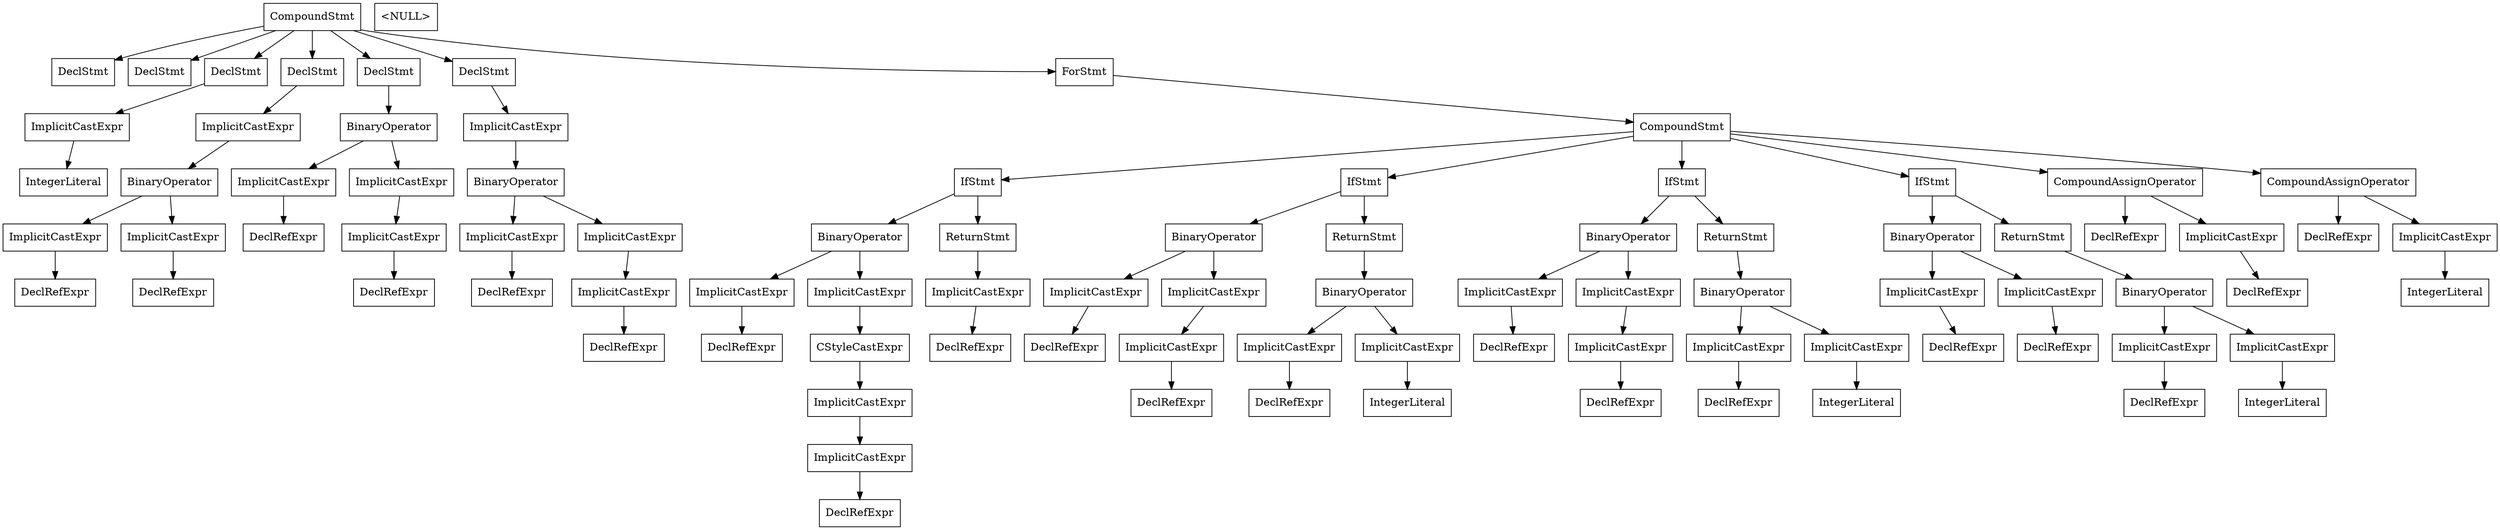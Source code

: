 digraph unnamed {

	Node0x55efdd4f4728 [shape=record,label="{CompoundStmt}"];
	Node0x55efdd4f4728 -> Node0x55efdd4f0cb0;
	Node0x55efdd4f4728 -> Node0x55efdd4f3968;
	Node0x55efdd4f4728 -> Node0x55efdd4f3a00;
	Node0x55efdd4f4728 -> Node0x55efdd4f3b80;
	Node0x55efdd4f4728 -> Node0x55efdd4f3d00;
	Node0x55efdd4f4728 -> Node0x55efdd4f3e98;
	Node0x55efdd4f4728 -> Node0x55efdd4f46f0;
	Node0x55efdd4f0cb0 [shape=record,label="{DeclStmt}"];
	Node0x55efdd4f3968 [shape=record,label="{DeclStmt}"];
	Node0x55efdd4f3a00 [shape=record,label="{DeclStmt}"];
	Node0x55efdd4f3a00 -> Node0x55efdd4f39e8;
	Node0x55efdd4f39e8 [shape=record,label="{ImplicitCastExpr}"];
	Node0x55efdd4f39e8 -> Node0x55efdd491e60;
	Node0x55efdd491e60 [shape=record,label="{IntegerLiteral}"];
	Node0x55efdd4f3b80 [shape=record,label="{DeclStmt}"];
	Node0x55efdd4f3b80 -> Node0x55efdd4f3b10;
	Node0x55efdd4f3b10 [shape=record,label="{ImplicitCastExpr}"];
	Node0x55efdd4f3b10 -> Node0x55efdd4f3af0;
	Node0x55efdd4f3af0 [shape=record,label="{BinaryOperator}"];
	Node0x55efdd4f3af0 -> Node0x55efdd4f3ac0;
	Node0x55efdd4f3af0 -> Node0x55efdd4f3ad8;
	Node0x55efdd4f3ac0 [shape=record,label="{ImplicitCastExpr}"];
	Node0x55efdd4f3ac0 -> Node0x55efdd4f3a80;
	Node0x55efdd4f3a80 [shape=record,label="{DeclRefExpr}"];
	Node0x55efdd4f3ad8 [shape=record,label="{ImplicitCastExpr}"];
	Node0x55efdd4f3ad8 -> Node0x55efdd4f3aa0;
	Node0x55efdd4f3aa0 [shape=record,label="{DeclRefExpr}"];
	Node0x55efdd4f3d00 [shape=record,label="{DeclStmt}"];
	Node0x55efdd4f3d00 -> Node0x55efdd4f3c88;
	Node0x55efdd4f3c88 [shape=record,label="{BinaryOperator}"];
	Node0x55efdd4f3c88 -> Node0x55efdd4f3c40;
	Node0x55efdd4f3c88 -> Node0x55efdd4f3c70;
	Node0x55efdd4f3c40 [shape=record,label="{ImplicitCastExpr}"];
	Node0x55efdd4f3c40 -> Node0x55efdd4f3c00;
	Node0x55efdd4f3c00 [shape=record,label="{DeclRefExpr}"];
	Node0x55efdd4f3c70 [shape=record,label="{ImplicitCastExpr}"];
	Node0x55efdd4f3c70 -> Node0x55efdd4f3c58;
	Node0x55efdd4f3c58 [shape=record,label="{ImplicitCastExpr}"];
	Node0x55efdd4f3c58 -> Node0x55efdd4f3c20;
	Node0x55efdd4f3c20 [shape=record,label="{DeclRefExpr}"];
	Node0x55efdd4f3e98 [shape=record,label="{DeclStmt}"];
	Node0x55efdd4f3e98 -> Node0x55efdd4f3e28;
	Node0x55efdd4f3e28 [shape=record,label="{ImplicitCastExpr}"];
	Node0x55efdd4f3e28 -> Node0x55efdd4f3e08;
	Node0x55efdd4f3e08 [shape=record,label="{BinaryOperator}"];
	Node0x55efdd4f3e08 -> Node0x55efdd4f3dc0;
	Node0x55efdd4f3e08 -> Node0x55efdd4f3df0;
	Node0x55efdd4f3dc0 [shape=record,label="{ImplicitCastExpr}"];
	Node0x55efdd4f3dc0 -> Node0x55efdd4f3d80;
	Node0x55efdd4f3d80 [shape=record,label="{DeclRefExpr}"];
	Node0x55efdd4f3df0 [shape=record,label="{ImplicitCastExpr}"];
	Node0x55efdd4f3df0 -> Node0x55efdd4f3dd8;
	Node0x55efdd4f3dd8 [shape=record,label="{ImplicitCastExpr}"];
	Node0x55efdd4f3dd8 -> Node0x55efdd4f3da0;
	Node0x55efdd4f3da0 [shape=record,label="{DeclRefExpr}"];
	Node0x55efdd4f46f0 [shape=record,label="{ForStmt}"];
	Node0x55efdd4f46f0 -> Node0x55efdd4f46b0;
	Node0x0 [shape=record,label="{\<NULL\>}"];
	Node0x55efdd4f46b0 [shape=record,label="{CompoundStmt}"];
	Node0x55efdd4f46b0 -> Node0x55efdd4f4060;
	Node0x55efdd4f46b0 -> Node0x55efdd4f4228;
	Node0x55efdd4f46b0 -> Node0x55efdd4f43f0;
	Node0x55efdd4f46b0 -> Node0x55efdd4f45a0;
	Node0x55efdd4f46b0 -> Node0x55efdd4f4618;
	Node0x55efdd4f46b0 -> Node0x55efdd4f4680;
	Node0x55efdd4f4060 [shape=record,label="{IfStmt}"];
	Node0x55efdd4f4060 -> Node0x55efdd4f3ff8;
	Node0x55efdd4f4060 -> Node0x55efdd4f4050;
	Node0x55efdd4f3ff8 [shape=record,label="{BinaryOperator}"];
	Node0x55efdd4f3ff8 -> Node0x55efdd4f3fc8;
	Node0x55efdd4f3ff8 -> Node0x55efdd4f3fe0;
	Node0x55efdd4f3fc8 [shape=record,label="{ImplicitCastExpr}"];
	Node0x55efdd4f3fc8 -> Node0x55efdd4f3f30;
	Node0x55efdd4f3f30 [shape=record,label="{DeclRefExpr}"];
	Node0x55efdd4f3fe0 [shape=record,label="{ImplicitCastExpr}"];
	Node0x55efdd4f3fe0 -> Node0x55efdd4f3fa0;
	Node0x55efdd4f3fa0 [shape=record,label="{CStyleCastExpr}"];
	Node0x55efdd4f3fa0 -> Node0x55efdd4f3f88;
	Node0x55efdd4f3f88 [shape=record,label="{ImplicitCastExpr}"];
	Node0x55efdd4f3f88 -> Node0x55efdd4f3f70;
	Node0x55efdd4f3f70 [shape=record,label="{ImplicitCastExpr}"];
	Node0x55efdd4f3f70 -> Node0x55efdd4f3f50;
	Node0x55efdd4f3f50 [shape=record,label="{DeclRefExpr}"];
	Node0x55efdd4f4050 [shape=record,label="{ReturnStmt}"];
	Node0x55efdd4f4050 -> Node0x55efdd4f4038;
	Node0x55efdd4f4038 [shape=record,label="{ImplicitCastExpr}"];
	Node0x55efdd4f4038 -> Node0x55efdd4f4018;
	Node0x55efdd4f4018 [shape=record,label="{DeclRefExpr}"];
	Node0x55efdd4f4228 [shape=record,label="{IfStmt}"];
	Node0x55efdd4f4228 -> Node0x55efdd4f4188;
	Node0x55efdd4f4228 -> Node0x55efdd4f4218;
	Node0x55efdd4f4188 [shape=record,label="{BinaryOperator}"];
	Node0x55efdd4f4188 -> Node0x55efdd4f4140;
	Node0x55efdd4f4188 -> Node0x55efdd4f4170;
	Node0x55efdd4f4140 [shape=record,label="{ImplicitCastExpr}"];
	Node0x55efdd4f4140 -> Node0x55efdd4f4100;
	Node0x55efdd4f4100 [shape=record,label="{DeclRefExpr}"];
	Node0x55efdd4f4170 [shape=record,label="{ImplicitCastExpr}"];
	Node0x55efdd4f4170 -> Node0x55efdd4f4158;
	Node0x55efdd4f4158 [shape=record,label="{ImplicitCastExpr}"];
	Node0x55efdd4f4158 -> Node0x55efdd4f4120;
	Node0x55efdd4f4120 [shape=record,label="{DeclRefExpr}"];
	Node0x55efdd4f4218 [shape=record,label="{ReturnStmt}"];
	Node0x55efdd4f4218 -> Node0x55efdd4f41f8;
	Node0x55efdd4f41f8 [shape=record,label="{BinaryOperator}"];
	Node0x55efdd4f41f8 -> Node0x55efdd4f41c8;
	Node0x55efdd4f41f8 -> Node0x55efdd4f41e0;
	Node0x55efdd4f41c8 [shape=record,label="{ImplicitCastExpr}"];
	Node0x55efdd4f41c8 -> Node0x55efdd4f41a8;
	Node0x55efdd4f41a8 [shape=record,label="{DeclRefExpr}"];
	Node0x55efdd4f41e0 [shape=record,label="{ImplicitCastExpr}"];
	Node0x55efdd4f41e0 -> Node0x55efdd4acf28;
	Node0x55efdd4acf28 [shape=record,label="{IntegerLiteral}"];
	Node0x55efdd4f43f0 [shape=record,label="{IfStmt}"];
	Node0x55efdd4f43f0 -> Node0x55efdd4f4350;
	Node0x55efdd4f43f0 -> Node0x55efdd4f43e0;
	Node0x55efdd4f4350 [shape=record,label="{BinaryOperator}"];
	Node0x55efdd4f4350 -> Node0x55efdd4f4308;
	Node0x55efdd4f4350 -> Node0x55efdd4f4338;
	Node0x55efdd4f4308 [shape=record,label="{ImplicitCastExpr}"];
	Node0x55efdd4f4308 -> Node0x55efdd4f42c8;
	Node0x55efdd4f42c8 [shape=record,label="{DeclRefExpr}"];
	Node0x55efdd4f4338 [shape=record,label="{ImplicitCastExpr}"];
	Node0x55efdd4f4338 -> Node0x55efdd4f4320;
	Node0x55efdd4f4320 [shape=record,label="{ImplicitCastExpr}"];
	Node0x55efdd4f4320 -> Node0x55efdd4f42e8;
	Node0x55efdd4f42e8 [shape=record,label="{DeclRefExpr}"];
	Node0x55efdd4f43e0 [shape=record,label="{ReturnStmt}"];
	Node0x55efdd4f43e0 -> Node0x55efdd4f43c0;
	Node0x55efdd4f43c0 [shape=record,label="{BinaryOperator}"];
	Node0x55efdd4f43c0 -> Node0x55efdd4f4390;
	Node0x55efdd4f43c0 -> Node0x55efdd4f43a8;
	Node0x55efdd4f4390 [shape=record,label="{ImplicitCastExpr}"];
	Node0x55efdd4f4390 -> Node0x55efdd4f4370;
	Node0x55efdd4f4370 [shape=record,label="{DeclRefExpr}"];
	Node0x55efdd4f43a8 [shape=record,label="{ImplicitCastExpr}"];
	Node0x55efdd4f43a8 -> Node0x55efdd4ad0e0;
	Node0x55efdd4ad0e0 [shape=record,label="{IntegerLiteral}"];
	Node0x55efdd4f45a0 [shape=record,label="{IfStmt}"];
	Node0x55efdd4f45a0 -> Node0x55efdd4f4500;
	Node0x55efdd4f45a0 -> Node0x55efdd4f4590;
	Node0x55efdd4f4500 [shape=record,label="{BinaryOperator}"];
	Node0x55efdd4f4500 -> Node0x55efdd4f44d0;
	Node0x55efdd4f4500 -> Node0x55efdd4f44e8;
	Node0x55efdd4f44d0 [shape=record,label="{ImplicitCastExpr}"];
	Node0x55efdd4f44d0 -> Node0x55efdd4f4490;
	Node0x55efdd4f4490 [shape=record,label="{DeclRefExpr}"];
	Node0x55efdd4f44e8 [shape=record,label="{ImplicitCastExpr}"];
	Node0x55efdd4f44e8 -> Node0x55efdd4f44b0;
	Node0x55efdd4f44b0 [shape=record,label="{DeclRefExpr}"];
	Node0x55efdd4f4590 [shape=record,label="{ReturnStmt}"];
	Node0x55efdd4f4590 -> Node0x55efdd4f4570;
	Node0x55efdd4f4570 [shape=record,label="{BinaryOperator}"];
	Node0x55efdd4f4570 -> Node0x55efdd4f4540;
	Node0x55efdd4f4570 -> Node0x55efdd4f4558;
	Node0x55efdd4f4540 [shape=record,label="{ImplicitCastExpr}"];
	Node0x55efdd4f4540 -> Node0x55efdd4f4520;
	Node0x55efdd4f4520 [shape=record,label="{DeclRefExpr}"];
	Node0x55efdd4f4558 [shape=record,label="{ImplicitCastExpr}"];
	Node0x55efdd4f4558 -> Node0x55efdd4ad298;
	Node0x55efdd4ad298 [shape=record,label="{IntegerLiteral}"];
	Node0x55efdd4f4618 [shape=record,label="{CompoundAssignOperator}"];
	Node0x55efdd4f4618 -> Node0x55efdd4f45c0;
	Node0x55efdd4f4618 -> Node0x55efdd4f4600;
	Node0x55efdd4f45c0 [shape=record,label="{DeclRefExpr}"];
	Node0x55efdd4f4600 [shape=record,label="{ImplicitCastExpr}"];
	Node0x55efdd4f4600 -> Node0x55efdd4f45e0;
	Node0x55efdd4f45e0 [shape=record,label="{DeclRefExpr}"];
	Node0x55efdd4f4680 [shape=record,label="{CompoundAssignOperator}"];
	Node0x55efdd4f4680 -> Node0x55efdd4f4648;
	Node0x55efdd4f4680 -> Node0x55efdd4f4668;
	Node0x55efdd4f4648 [shape=record,label="{DeclRefExpr}"];
	Node0x55efdd4f4668 [shape=record,label="{ImplicitCastExpr}"];
	Node0x55efdd4f4668 -> Node0x55efdd4ad3c8;
	Node0x55efdd4ad3c8 [shape=record,label="{IntegerLiteral}"];
}
